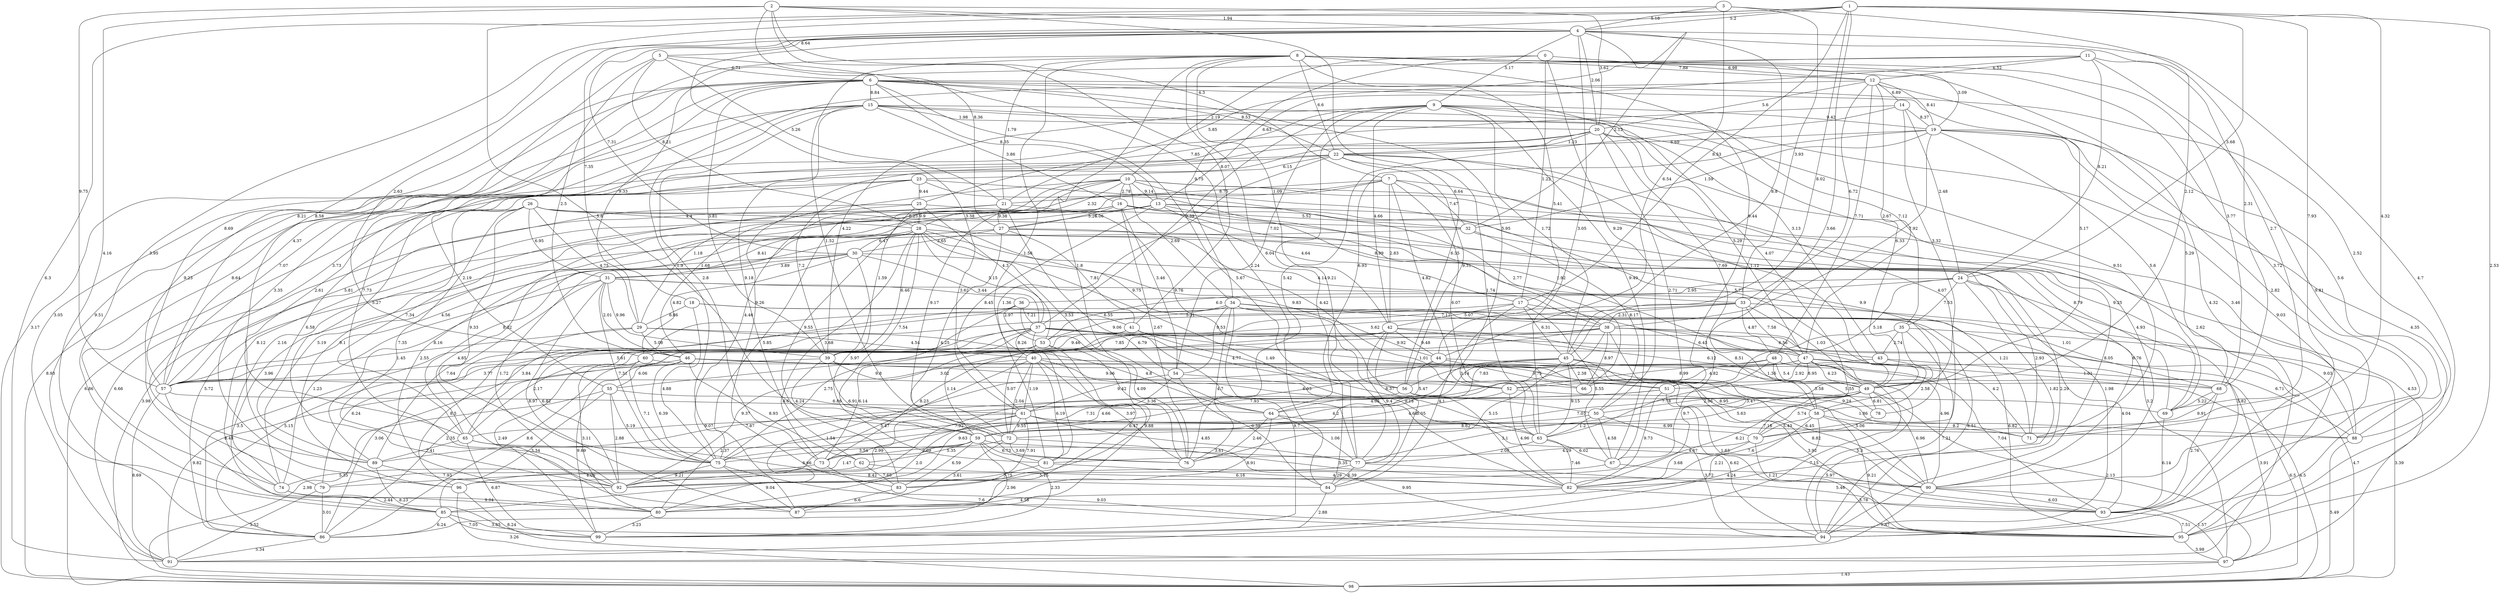 graph G {
"0";
"1";
"2";
"3";
"4";
"5";
"6";
"7";
"8";
"9";
"10";
"11";
"12";
"13";
"14";
"15";
"16";
"17";
"18";
"19";
"20";
"21";
"22";
"23";
"24";
"25";
"26";
"27";
"28";
"29";
"30";
"31";
"32";
"33";
"34";
"35";
"36";
"37";
"38";
"39";
"40";
"41";
"42";
"43";
"44";
"45";
"46";
"47";
"48";
"49";
"50";
"51";
"52";
"53";
"54";
"55";
"56";
"57";
"58";
"59";
"60";
"61";
"62";
"63";
"64";
"65";
"66";
"67";
"68";
"69";
"70";
"71";
"72";
"73";
"74";
"75";
"76";
"77";
"78";
"79";
"80";
"81";
"82";
"83";
"84";
"85";
"86";
"87";
"88";
"89";
"90";
"91";
"92";
"93";
"94";
"95";
"96";
"97";
"98";
"99";
    "22" -- "57"[label="3.73", len="3.73"];
    "33" -- "55"[label="7.85", len="7.85"];
    "16" -- "47"[label="1.92", len="1.92"];
    "38" -- "86"[label="2.35", len="2.35"];
    "49" -- "78"[label="6.81", len="6.81"];
    "31" -- "74"[label="1.23", len="1.23"];
    "65" -- "84"[label="6.66", len="6.66"];
    "29" -- "96"[label="8.5", len="8.5"];
    "0" -- "17"[label="1.22", len="1.22"];
    "5" -- "84"[label="2.24", len="2.24"];
    "6" -- "98"[label="3.17", len="3.17"];
    "47" -- "93"[label="7.04", len="7.04"];
    "88" -- "98"[label="5.49", len="5.49"];
    "2" -- "27"[label="8.36", len="8.36"];
    "46" -- "75"[label="6.39", len="6.39"];
    "20" -- "58"[label="7.69", len="7.69"];
    "10" -- "75"[label="4.46", len="4.46"];
    "4" -- "5"[label="8.64", len="8.64"];
    "54" -- "61"[label="9.42", len="9.42"];
    "26" -- "89"[label="6.58", len="6.58"];
    "9" -- "39"[label="4.22", len="4.22"];
    "8" -- "12"[label="7.88", len="7.88"];
    "54" -- "73"[label="7.31", len="7.31"];
    "43" -- "52"[label="4.82", len="4.82"];
    "31" -- "89"[label="7.64", len="7.64"];
    "37" -- "54"[label="6.79", len="6.79"];
    "9" -- "19"[label="9.42", len="9.42"];
    "56" -- "82"[label="3.1", len="3.1"];
    "15" -- "43"[label="3.13", len="3.13"];
    "45" -- "71"[label="9.24", len="9.24"];
    "70" -- "81"[label="4.29", len="4.29"];
    "20" -- "47"[label="5.29", len="5.29"];
    "47" -- "49"[label="4.23", len="4.23"];
    "38" -- "64"[label="7.83", len="7.83"];
    "8" -- "51"[label="9.44", len="9.44"];
    "72" -- "80"[label="3.61", len="3.61"];
    "20" -- "89"[label="2.61", len="2.61"];
    "14" -- "19"[label="8.37", len="8.37"];
    "55" -- "92"[label="2.88", len="2.88"];
    "17" -- "84"[label="4.1", len="4.1"];
    "64" -- "76"[label="2.46", len="2.46"];
    "42" -- "84"[label="5.05", len="5.05"];
    "21" -- "77"[label="9.06", len="9.06"];
    "2" -- "7"[label="4.3", len="4.3"];
    "26" -- "56"[label="9.75", len="9.75"];
    "25" -- "37"[label="4.3", len="4.3"];
    "34" -- "65"[label="3.84", len="3.84"];
    "59" -- "75"[label="3.54", len="3.54"];
    "33" -- "60"[label="5.62", len="5.62"];
    "4" -- "63"[label="3.05", len="3.05"];
    "37" -- "87"[label="6.47", len="6.47"];
    "79" -- "91"[label="3.52", len="3.52"];
    "27" -- "65"[label="8.32", len="8.32"];
    "36" -- "37"[label="7.21", len="7.21"];
    "74" -- "85"[label="2.44", len="2.44"];
    "55" -- "85"[label="3.34", len="3.34"];
    "12" -- "20"[label="5.6", len="5.6"];
    "15" -- "57"[label="4.37", len="4.37"];
    "93" -- "95"[label="7.51", len="7.51"];
    "0" -- "50"[label="9.29", len="9.29"];
    "19" -- "32"[label="1.59", len="1.59"];
    "2" -- "56"[label="6.64", len="6.64"];
    "22" -- "63"[label="1.74", len="1.74"];
    "31" -- "46"[label="2.01", len="2.01"];
    "55" -- "61"[label="6.86", len="6.86"];
    "26" -- "92"[label="7.35", len="7.35"];
    "35" -- "43"[label="2.74", len="2.74"];
    "33" -- "47"[label="7.58", len="7.58"];
    "6" -- "52"[label="5.95", len="5.95"];
    "1" -- "70"[label="7.93", len="7.93"];
    "41" -- "63"[label="8.37", len="8.37"];
    "89" -- "92"[label="7.93", len="7.93"];
    "64" -- "90"[label="4.67", len="4.67"];
    "26" -- "96"[label="9.1", len="9.1"];
    "12" -- "19"[label="8.41", len="8.41"];
    "45" -- "59"[label="7.93", len="7.93"];
    "50" -- "63"[label="1.2", len="1.2"];
    "83" -- "87"[label="6.6", len="6.6"];
    "3" -- "4"[label="5.18", len="5.18"];
    "59" -- "99"[label="2.33", len="2.33"];
    "45" -- "76"[label="5.15", len="5.15"];
    "5" -- "6"[label="6.71", len="6.71"];
    "9" -- "67"[label="9.49", len="9.49"];
    "10" -- "83"[label="9.55", len="9.55"];
    "23" -- "55"[label="2.19", len="2.19"];
    "4" -- "45"[label="8.8", len="8.8"];
    "62" -- "83"[label="7.68", len="7.68"];
    "9" -- "37"[label="9.39", len="9.39"];
    "1" -- "95"[label="2.53", len="2.53"];
    "10" -- "34"[label="2.69", len="2.69"];
    "75" -- "95"[label="9.03", len="9.03"];
    "90" -- "93"[label="6.03", len="6.03"];
    "53" -- "87"[label="9.88", len="9.88"];
    "20" -- "92"[label="5.27", len="5.27"];
    "77" -- "93"[label="5.46", len="5.46"];
    "6" -- "91"[label="3.05", len="3.05"];
    "40" -- "81"[label="6.19", len="6.19"];
    "35" -- "98"[label="3.39", len="3.39"];
    "90" -- "97"[label="1.57", len="1.57"];
    "47" -- "66"[label="2.92", len="2.92"];
    "68" -- "69"[label="5.22", len="5.22"];
    "85" -- "94"[label="3.85", len="3.85"];
    "24" -- "35"[label="7.53", len="7.53"];
    "10" -- "90"[label="4.93", len="4.93"];
    "47" -- "51"[label="8.95", len="8.95"];
    "82" -- "85"[label="4.58", len="4.58"];
    "4" -- "20"[label="2.06", len="2.06"];
    "34" -- "68"[label="1.01", len="1.01"];
    "97" -- "98"[label="1.43", len="1.43"];
    "24" -- "82"[label="1.82", len="1.82"];
    "72" -- "76"[label="3.69", len="3.69"];
    "13" -- "80"[label="2.55", len="2.55"];
    "18" -- "29"[label="6.86", len="6.86"];
    "40" -- "50"[label="6.03", len="6.03"];
    "38" -- "88"[label="6.71", len="6.71"];
    "50" -- "94"[label="3.72", len="3.72"];
    "41" -- "51"[label="1.01", len="1.01"];
    "15" -- "20"[label="1.98", len="1.98"];
    "39" -- "59"[label="4.24", len="4.24"];
    "22" -- "81"[label="1.36", len="1.36"];
    "26" -- "28"[label="4.4", len="4.4"];
    "47" -- "75"[label="4.2", len="4.2"];
    "44" -- "92"[label="7.92", len="7.92"];
    "96" -- "97"[label="8.24", len="8.24"];
    "9" -- "77"[label="9.21", len="9.21"];
    "60" -- "95"[label="1.63", len="1.63"];
    "26" -- "32"[label="8.23", len="8.23"];
    "61" -- "85"[label="2.0", len="2.0"];
    "59" -- "77"[label="3.61", len="3.61"];
    "39" -- "69"[label="5.58", len="5.58"];
    "15" -- "73"[label="2.8", len="2.8"];
    "63" -- "67"[label="6.02", len="6.02"];
    "23" -- "25"[label="9.44", len="9.44"];
    "40" -- "57"[label="3.02", len="3.02"];
    "1" -- "67"[label="3.66", len="3.66"];
    "14" -- "24"[label="2.48", len="2.48"];
    "40" -- "95"[label="3.92", len="3.92"];
    "43" -- "58"[label="2.58", len="2.58"];
    "17" -- "67"[label="5.55", len="5.55"];
    "13" -- "61"[label="8.45", len="8.45"];
    "31" -- "87"[label="8.97", len="8.97"];
    "11" -- "21"[label="5.85", len="5.85"];
    "48" -- "56"[label="3.14", len="3.14"];
    "65" -- "99"[label="6.87", len="6.87"];
    "23" -- "66"[label="2.77", len="2.77"];
    "43" -- "97"[label="3.91", len="3.91"];
    "34" -- "86"[label="3.5", len="3.5"];
    "4" -- "32"[label="2.12", len="2.12"];
    "95" -- "97"[label="3.98", len="3.98"];
    "15" -- "86"[label="9.51", len="9.51"];
    "7" -- "21"[label="8.75", len="8.75"];
    "22" -- "23"[label="6.15", len="6.15"];
    "29" -- "40"[label="4.54", len="4.54"];
    "11" -- "94"[label="9.81", len="9.81"];
    "61" -- "72"[label="9.55", len="9.55"];
    "37" -- "47"[label="6.43", len="6.43"];
    "18" -- "41"[label="6.55", len="6.55"];
    "53" -- "76"[label="3.36", len="3.36"];
    "19" -- "95"[label="4.35", len="4.35"];
    "48" -- "63"[label="7.78", len="7.78"];
    "5" -- "80"[label="9.23", len="9.23"];
    "58" -- "99"[label="4.24", len="4.24"];
    "19" -- "69"[label="5.6", len="5.6"];
    "7" -- "94"[label="8.05", len="8.05"];
    "8" -- "91"[label="4.32", len="4.32"];
    "52" -- "59"[label="4.68", len="4.68"];
    "13" -- "97"[label="4.53", len="4.53"];
    "70" -- "82"[label="3.68", len="3.68"];
    "3" -- "44"[label="6.54", len="6.54"];
    "62" -- "79"[label="4.06", len="4.06"];
    "60" -- "75"[label="7.1", len="7.1"];
    "47" -- "52"[label="8.99", len="8.99"];
    "49" -- "97"[label="2.13", len="2.13"];
    "8" -- "42"[label="1.09", len="1.09"];
    "15" -- "95"[label="9.03", len="9.03"];
    "5" -- "46"[label="2.5", len="2.5"];
    "61" -- "65"[label="9.07", len="9.07"];
    "27" -- "81"[label="4.25", len="4.25"];
    "33" -- "38"[label="2.31", len="2.31"];
    "37" -- "40"[label="8.26", len="8.26"];
    "90" -- "91"[label="1.87", len="1.87"];
    "38" -- "39"[label="9.92", len="9.92"];
    "8" -- "22"[label="6.6", len="6.6"];
    "28" -- "73"[label="3.68", len="3.68"];
    "20" -- "94"[label="2.62", len="2.62"];
    "6" -- "89"[label="7.07", len="7.07"];
    "68" -- "71"[label="9.91", len="9.91"];
    "41" -- "99"[label="2.49", len="2.49"];
    "61" -- "96"[label="2.99", len="2.99"];
    "10" -- "88"[label="3.46", len="3.46"];
    "57" -- "64"[label="8.6", len="8.6"];
    "30" -- "31"[label="3.89", len="3.89"];
    "19" -- "22"[label="6.69", len="6.69"];
    "28" -- "59"[label="7.54", len="7.54"];
    "3" -- "59"[label="5.8", len="5.8"];
    "77" -- "96"[label="8.42", len="8.42"];
    "27" -- "86"[label="5.72", len="5.72"];
    "25" -- "74"[label="2.16", len="2.16"];
    "36" -- "92"[label="6.82", len="6.82"];
    "4" -- "60"[label="2.63", len="2.63"];
    "31" -- "36"[label="3.62", len="3.62"];
    "48" -- "94"[label="5.3", len="5.3"];
    "9" -- "54"[label="7.02", len="7.02"];
    "42" -- "44"[label="9.48", len="9.48"];
    "7" -- "63"[label="6.07", len="6.07"];
    "28" -- "64"[label="3.53", len="3.53"];
    "77" -- "84"[label="6.39", len="6.39"];
    "40" -- "90"[label="6.45", len="6.45"];
    "20" -- "67"[label="2.71", len="2.71"];
    "44" -- "64"[label="5.47", len="5.47"];
    "1" -- "4"[label="5.2", len="5.2"];
    "58" -- "95"[label="9.21", len="9.21"];
    "34" -- "99"[label="9.7", len="9.7"];
    "37" -- "73"[label="6.14", len="6.14"];
    "34" -- "93"[label="4.04", len="4.04"];
    "22" -- "56"[label="9.31", len="9.31"];
    "61" -- "83"[label="7.91", len="7.91"];
    "11" -- "69"[label="2.7", len="2.7"];
    "59" -- "79"[label="1.47", len="1.47"];
    "33" -- "48"[label="4.87", len="4.87"];
    "63" -- "77"[label="2.08", len="2.08"];
    "61" -- "77"[label="4.85", len="4.85"];
    "1" -- "65"[label="8.58", len="8.58"];
    "7" -- "52"[label="4.82", len="4.82"];
    "13" -- "33"[label="8.99", len="8.99"];
    "31" -- "75"[label="7.31", len="7.31"];
    "42" -- "49"[label="6.12", len="6.12"];
    "38" -- "43"[label="6.56", len="6.56"];
    "19" -- "88"[label="5.6", len="5.6"];
    "49" -- "59"[label="7.03", len="7.03"];
    "33" -- "88"[label="9.03", len="9.03"];
    "24" -- "51"[label="5.18", len="5.18"];
    "51" -- "61"[label="4.05", len="4.05"];
    "60" -- "80"[label="3.11", len="3.11"];
    "35" -- "94"[label="7.21", len="7.21"];
    "14" -- "76"[label="5.42", len="5.42"];
    "6" -- "22"[label="8.53", len="8.53"];
    "28" -- "39"[label="6.46", len="6.46"];
    "61" -- "70"[label="6.99", len="6.99"];
    "27" -- "90"[label="6.76", len="6.76"];
    "29" -- "64"[label="4.8", len="4.8"];
    "40" -- "72"[label="2.04", len="2.04"];
    "12" -- "49"[label="5.17", len="5.17"];
    "49" -- "90"[label="6.96", len="6.96"];
    "17" -- "58"[label="8.51", len="8.51"];
    "11" -- "12"[label="6.52", len="6.52"];
    "48" -- "49"[label="5.4", len="5.4"];
    "47" -- "91"[label="7.15", len="7.15"];
    "21" -- "91"[label="6.66", len="6.66"];
    "50" -- "59"[label="8.62", len="8.62"];
    "55" -- "98"[label="2.98", len="2.98"];
    "57" -- "91"[label="8.69", len="8.69"];
    "46" -- "55"[label="6.06", len="6.06"];
    "45" -- "98"[label="4.5", len="4.5"];
    "2" -- "41"[label="8.07", len="8.07"];
    "8" -- "44"[label="5.41", len="5.41"];
    "72" -- "73"[label="2.69", len="2.69"];
    "30" -- "60"[label="4.82", len="4.82"];
    "10" -- "46"[label="1.68", len="1.68"];
    "51" -- "89"[label="7.87", len="7.87"];
    "15" -- "71"[label="9.51", len="9.51"];
    "7" -- "42"[label="2.83", len="2.83"];
    "65" -- "89"[label="7.41", len="7.41"];
    "31" -- "71"[label="1.21", len="1.21"];
    "42" -- "77"[label="9.4", len="9.4"];
    "16" -- "65"[label="7.34", len="7.34"];
    "30" -- "81"[label="5.97", len="5.97"];
    "56" -- "88"[label="1.86", len="1.86"];
    "28" -- "97"[label="3.2", len="3.2"];
    "18" -- "75"[label="4.88", len="4.88"];
    "69" -- "93"[label="6.14", len="6.14"];
    "8" -- "68"[label="3.77", len="3.77"];
    "28" -- "31"[label="8.41", len="8.41"];
    "46" -- "62"[label="8.93", len="8.93"];
    "28" -- "53"[label="5.15", len="5.15"];
    "5" -- "21"[label="5.26", len="5.26"];
    "61" -- "88"[label="7.18", len="7.18"];
    "23" -- "38"[label="6.35", len="6.35"];
    "39" -- "72"[label="6.91", len="6.91"];
    "51" -- "94"[label="6.62", len="6.62"];
    "8" -- "57"[label="8.21", len="8.21"];
    "48" -- "80"[label="9.63", len="9.63"];
    "38" -- "92"[label="9.37", len="9.37"];
    "4" -- "68"[label="2.31", len="2.31"];
    "40" -- "92"[label="5.47", len="5.47"];
    "15" -- "16"[label="3.86", len="3.86"];
    "44" -- "66"[label="9.75", len="9.75"];
    "15" -- "62"[label="9.18", len="9.18"];
    "85" -- "99"[label="7.05", len="7.05"];
    "57" -- "79"[label="8.48", len="8.48"];
    "8" -- "81"[label="1.56", len="1.56"];
    "58" -- "71"[label="8.2", len="8.2"];
    "24" -- "93"[label="5.82", len="5.82"];
    "81" -- "92"[label="5.75", len="5.75"];
    "21" -- "27"[label="9.38", len="9.38"];
    "86" -- "91"[label="5.34", len="5.34"];
    "2" -- "85"[label="4.16", len="4.16"];
    "34" -- "53"[label="5.31", len="5.31"];
    "13" -- "69"[label="9.25", len="9.25"];
    "16" -- "32"[label="5.52", len="5.52"];
    "40" -- "61"[label="1.19", len="1.19"];
    "10" -- "58"[label="5.77", len="5.77"];
    "1" -- "71"[label="4.32", len="4.32"];
    "17" -- "45"[label="6.31", len="6.31"];
    "22" -- "70"[label="4.07", len="4.07"];
    "19" -- "64"[label="6.93", len="6.93"];
    "24" -- "53"[label="6.0", len="6.0"];
    "68" -- "93"[label="2.76", len="2.76"];
    "19" -- "38"[label="7.92", len="7.92"];
    "85" -- "86"[label="6.24", len="6.24"];
    "22" -- "49"[label="1.12", len="1.12"];
    "82" -- "93"[label="3.78", len="3.78"];
    "36" -- "76"[label="4.09", len="4.09"];
    "34" -- "76"[label="4.7", len="4.7"];
    "48" -- "78"[label="5.55", len="5.55"];
    "62" -- "82"[label="6.16", len="6.16"];
    "3" -- "49"[label="2.12", len="2.12"];
    "54" -- "84"[label="6.38", len="6.38"];
    "51" -- "82"[label="9.73", len="9.73"];
    "34" -- "38"[label="7.12", len="7.12"];
    "49" -- "70"[label="5.74", len="5.74"];
    "63" -- "82"[label="7.46", len="7.46"];
    "75" -- "92"[label="9.21", len="9.21"];
    "53" -- "72"[label="5.07", len="5.07"];
    "8" -- "19"[label="3.09", len="3.09"];
    "64" -- "80"[label="8.91", len="8.91"];
    "20" -- "83"[label="9.26", len="9.26"];
    "16" -- "76"[label="2.67", len="2.67"];
    "49" -- "50"[label="2.96", len="2.96"];
    "25" -- "57"[label="5.81", len="5.81"];
    "16" -- "98"[label="3.98", len="3.98"];
    "35" -- "73"[label="8.23", len="8.23"];
    "6" -- "15"[label="8.84", len="8.84"];
    "36" -- "75"[label="2.75", len="2.75"];
    "20" -- "22"[label="1.23", len="1.23"];
    "26" -- "75"[label="9.33", len="9.33"];
    "9" -- "49"[label="6.33", len="6.33"];
    "4" -- "95"[label="4.7", len="4.7"];
    "65" -- "95"[label="9.95", len="9.95"];
    "47" -- "98"[label="6.5", len="6.5"];
    "6" -- "93"[label="2.82", len="2.82"];
    "10" -- "16"[label="2.78", len="2.78"];
    "64" -- "77"[label="1.06", len="1.06"];
    "11" -- "29"[label="9.33", len="9.33"];
    "26" -- "31"[label="6.95", len="6.95"];
    "27" -- "30"[label="3.65", len="3.65"];
    "58" -- "80"[label="2.21", len="2.21"];
    "37" -- "98"[label="4.7", len="4.7"];
    "2" -- "4"[label="1.94", len="1.94"];
    "14" -- "92"[label="7.73", len="7.73"];
    "27" -- "52"[label="4.42", len="4.42"];
    "4" -- "18"[label="7.35", len="7.35"];
    "80" -- "99"[label="3.23", len="3.23"];
    "34" -- "94"[label="8.51", len="8.51"];
    "32" -- "50"[label="8.17", len="8.17"];
    "25" -- "78"[label="9.9", len="9.9"];
    "30" -- "37"[label="3.44", len="3.44"];
    "37" -- "86"[label="3.06", len="3.06"];
    "52" -- "82"[label="4.96", len="4.96"];
    "7" -- "29"[label="1.18", len="1.18"];
    "13" -- "74"[label="5.19", len="5.19"];
    "38" -- "82"[label="9.7", len="9.7"];
    "12" -- "33"[label="6.72", len="6.72"];
    "17" -- "42"[label="5.07", len="5.07"];
    "78" -- "82"[label="7.6", len="7.6"];
    "6" -- "84"[label="5.67", len="5.67"];
    "7" -- "72"[label="9.17", len="9.17"];
    "46" -- "93"[label="8.82", len="8.82"];
    "1" -- "24"[label="3.68", len="3.68"];
    "8" -- "77"[label="6.04", len="6.04"];
    "44" -- "90"[label="5.06", len="5.06"];
    "8" -- "83"[label="1.8", len="1.8"];
    "2" -- "57"[label="9.75", len="9.75"];
    "5" -- "28"[label="8.21", len="8.21"];
    "81" -- "82"[label="4.29", len="4.29"];
    "30" -- "44"[label="9.83", len="9.83"];
    "9" -- "35"[label="7.12", len="7.12"];
    "22" -- "98"[label="8.93", len="8.93"];
    "55" -- "75"[label="5.19", len="5.19"];
    "1" -- "17"[label="8.53", len="8.53"];
    "16" -- "87"[label="4.85", len="4.85"];
    "23" -- "98"[label="6.86", len="6.86"];
    "13" -- "17"[label="4.64", len="4.64"];
    "0" -- "10"[label="2.19", len="2.19"];
    "47" -- "68"[label="1.01", len="1.01"];
    "8" -- "90"[label="3.72", len="3.72"];
    "21" -- "56"[label="9.76", len="9.76"];
    "45" -- "75"[label="4.66", len="4.66"];
    "52" -- "58"[label="8.95", len="8.95"];
    "70" -- "93"[label="1.21", len="1.21"];
    "1" -- "45"[label="8.02", len="8.02"];
    "59" -- "62"[label="5.35", len="5.35"];
    "30" -- "57"[label="4.56", len="4.56"];
    "28" -- "82"[label="1.49", len="1.49"];
    "79" -- "86"[label="3.01", len="3.01"];
    "6" -- "70"[label="4.07", len="4.07"];
    "40" -- "76"[label="3.97", len="3.97"];
    "10" -- "13"[label="9.14", len="9.14"];
    "15" -- "96"[label="3.35", len="3.35"];
    "8" -- "21"[label="1.79", len="1.79"];
    "37" -- "51"[label="4.77", len="4.77"];
    "6" -- "88"[label="2.52", len="2.52"];
    "67" -- "90"[label="5.97", len="5.97"];
    "14" -- "49"[label="3.32", len="3.32"];
    "45" -- "68"[label="1.36", len="1.36"];
    "24" -- "36"[label="2.95", len="2.95"];
    "6" -- "13"[label="8.35", len="8.35"];
    "37" -- "65"[label="2.17", len="2.17"];
    "9" -- "45"[label="1.72", len="1.72"];
    "38" -- "71"[label="4.2", len="4.2"];
    "6" -- "39"[label="3.81", len="3.81"];
    "16" -- "54"[label="3.46", len="3.46"];
    "75" -- "87"[label="9.04", len="9.04"];
    "6" -- "57"[label="8.69", len="8.69"];
    "9" -- "25"[label="7.85", len="7.85"];
    "16" -- "69"[label="8.79", len="8.79"];
    "26" -- "29"[label="4.75", len="4.75"];
    "8" -- "72"[label="1.52", len="1.52"];
    "21" -- "74"[label="8.12", len="8.12"];
    "32" -- "94"[label="2.29", len="2.29"];
    "89" -- "99"[label="8.23", len="8.23"];
    "46" -- "66"[label="9.96", len="9.96"];
    "96" -- "98"[label="3.26", len="3.26"];
    "59" -- "86"[label="2.96", len="2.96"];
    "3" -- "33"[label="3.93", len="3.93"];
    "59" -- "76"[label="6.73", len="6.73"];
    "33" -- "49"[label="1.03", len="1.03"];
    "73" -- "74"[label="5.35", len="5.35"];
    "34" -- "54"[label="9.53", len="9.53"];
    "29" -- "46"[label="5.08", len="5.08"];
    "72" -- "90"[label="3.35", len="3.35"];
    "49" -- "72"[label="5.63", len="5.63"];
    "28" -- "94"[label="1.98", len="1.98"];
    "74" -- "80"[label="9.04", len="9.04"];
    "6" -- "74"[label="8.64", len="8.64"];
    "30" -- "92"[label="1.72", len="1.72"];
    "42" -- "90"[label="4.96", len="4.96"];
    "46" -- "99"[label="9.69", len="9.69"];
    "45" -- "63"[label="9.15", len="9.15"];
    "45" -- "80"[label="1.54", len="1.54"];
    "12" -- "75"[label="1.9", len="1.9"];
    "10" -- "87"[label="5.85", len="5.85"];
    "54" -- "63"[label="9.18", len="9.18"];
    "28" -- "38"[label="4.14", len="4.14"];
    "24" -- "71"[label="2.93", len="2.93"];
    "39" -- "91"[label="9.82", len="9.82"];
    "1" -- "91"[label="6.3", len="6.3"];
    "41" -- "60"[label="9.46", len="9.46"];
    "28" -- "85"[label="3.96", len="3.96"];
    "42" -- "59"[label="1.14", len="1.14"];
    "12" -- "48"[label="7.71", len="7.71"];
    "36" -- "53"[label="2.97", len="2.97"];
    "11" -- "13"[label="6.63", len="6.63"];
    "12" -- "14"[label="6.89", len="6.89"];
    "56" -- "80"[label="2.37", len="2.37"];
    "19" -- "68"[label="5.29", len="5.29"];
    "2" -- "20"[label="3.62", len="3.62"];
    "0" -- "12"[label="6.98", len="6.98"];
    "0" -- "34"[label="9.75", len="9.75"];
    "53" -- "57"[label="5.61", len="5.61"];
    "9" -- "42"[label="4.66", len="4.66"];
    "16" -- "27"[label="5.26", len="5.26"];
    "38" -- "66"[label="8.97", len="8.97"];
    "73" -- "94"[label="7.6", len="7.6"];
    "12" -- "47"[label="2.67", len="2.67"];
    "49" -- "92"[label="6.21", len="6.21"];
    "17" -- "86"[label="5.15", len="5.15"];
    "67" -- "92"[label="5.15", len="5.15"];
    "11" -- "24"[label="8.21", len="8.21"];
    "42" -- "86"[label="8.6", len="8.6"];
    "4" -- "9"[label="5.17", len="5.17"];
    "45" -- "66"[label="2.38", len="2.38"];
    "84" -- "99"[label="2.88", len="2.88"];
    "28" -- "30"[label="6.47", len="6.47"];
    "35" -- "77"[label="3.47", len="3.47"];
    "32" -- "89"[label="8.16", len="8.16"];
    "46" -- "57"[label="3.77", len="3.77"];
    "59" -- "83"[label="6.59", len="6.59"];
    "25" -- "39"[label="1.59", len="1.59"];
    "37" -- "79"[label="6.24", len="6.24"];
    "29" -- "57"[label="1.45", len="1.45"];
    "27" -- "41"[label="7.81", len="7.81"];
    "23" -- "39"[label="7.2", len="7.2"];
    "4" -- "61"[label="3.38", len="3.38"];
    "1" -- "85"[label="3.95", len="3.95"];
    "7" -- "32"[label="7.47", len="7.47"];
    "31" -- "39"[label="9.96", len="9.96"];
    "50" -- "67"[label="4.58", len="4.58"];
    "10" -- "28"[label="2.32", len="2.32"];
    "25" -- "28"[label="9.9", len="9.9"];
    "39" -- "52"[label="9.8", len="9.8"];
    "13" -- "27"[label="6.06", len="6.06"];
    "18" -- "95"[label="6.82", len="6.82"];
    "58" -- "70"[label="5.43", len="5.43"];
    "4" -- "30"[label="7.31", len="7.31"];
}

